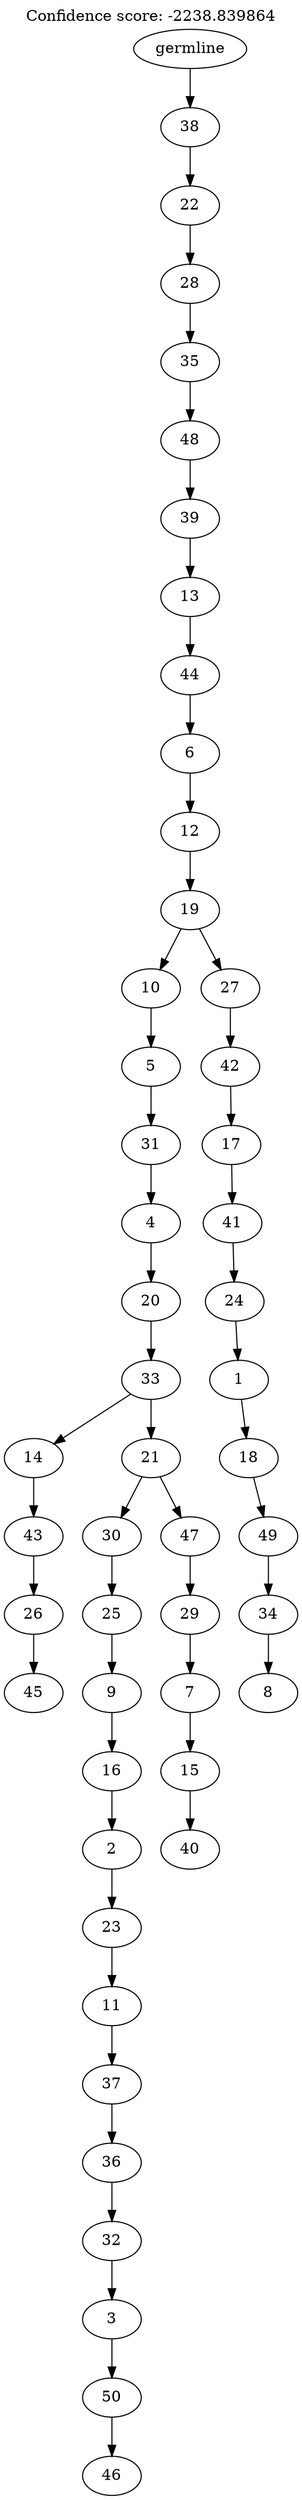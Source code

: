 digraph g {
	"49" -> "50";
	"50" [label="45"];
	"48" -> "49";
	"49" [label="26"];
	"47" -> "48";
	"48" [label="43"];
	"45" -> "46";
	"46" [label="46"];
	"44" -> "45";
	"45" [label="50"];
	"43" -> "44";
	"44" [label="3"];
	"42" -> "43";
	"43" [label="32"];
	"41" -> "42";
	"42" [label="36"];
	"40" -> "41";
	"41" [label="37"];
	"39" -> "40";
	"40" [label="11"];
	"38" -> "39";
	"39" [label="23"];
	"37" -> "38";
	"38" [label="2"];
	"36" -> "37";
	"37" [label="16"];
	"35" -> "36";
	"36" [label="9"];
	"34" -> "35";
	"35" [label="25"];
	"32" -> "33";
	"33" [label="40"];
	"31" -> "32";
	"32" [label="15"];
	"30" -> "31";
	"31" [label="7"];
	"29" -> "30";
	"30" [label="29"];
	"28" -> "29";
	"29" [label="47"];
	"28" -> "34";
	"34" [label="30"];
	"27" -> "28";
	"28" [label="21"];
	"27" -> "47";
	"47" [label="14"];
	"26" -> "27";
	"27" [label="33"];
	"25" -> "26";
	"26" [label="20"];
	"24" -> "25";
	"25" [label="4"];
	"23" -> "24";
	"24" [label="31"];
	"22" -> "23";
	"23" [label="5"];
	"20" -> "21";
	"21" [label="8"];
	"19" -> "20";
	"20" [label="34"];
	"18" -> "19";
	"19" [label="49"];
	"17" -> "18";
	"18" [label="18"];
	"16" -> "17";
	"17" [label="1"];
	"15" -> "16";
	"16" [label="24"];
	"14" -> "15";
	"15" [label="41"];
	"13" -> "14";
	"14" [label="17"];
	"12" -> "13";
	"13" [label="42"];
	"11" -> "12";
	"12" [label="27"];
	"11" -> "22";
	"22" [label="10"];
	"10" -> "11";
	"11" [label="19"];
	"9" -> "10";
	"10" [label="12"];
	"8" -> "9";
	"9" [label="6"];
	"7" -> "8";
	"8" [label="44"];
	"6" -> "7";
	"7" [label="13"];
	"5" -> "6";
	"6" [label="39"];
	"4" -> "5";
	"5" [label="48"];
	"3" -> "4";
	"4" [label="35"];
	"2" -> "3";
	"3" [label="28"];
	"1" -> "2";
	"2" [label="22"];
	"0" -> "1";
	"1" [label="38"];
	"0" [label="germline"];
	labelloc="t";
	label="Confidence score: -2238.839864";
}
